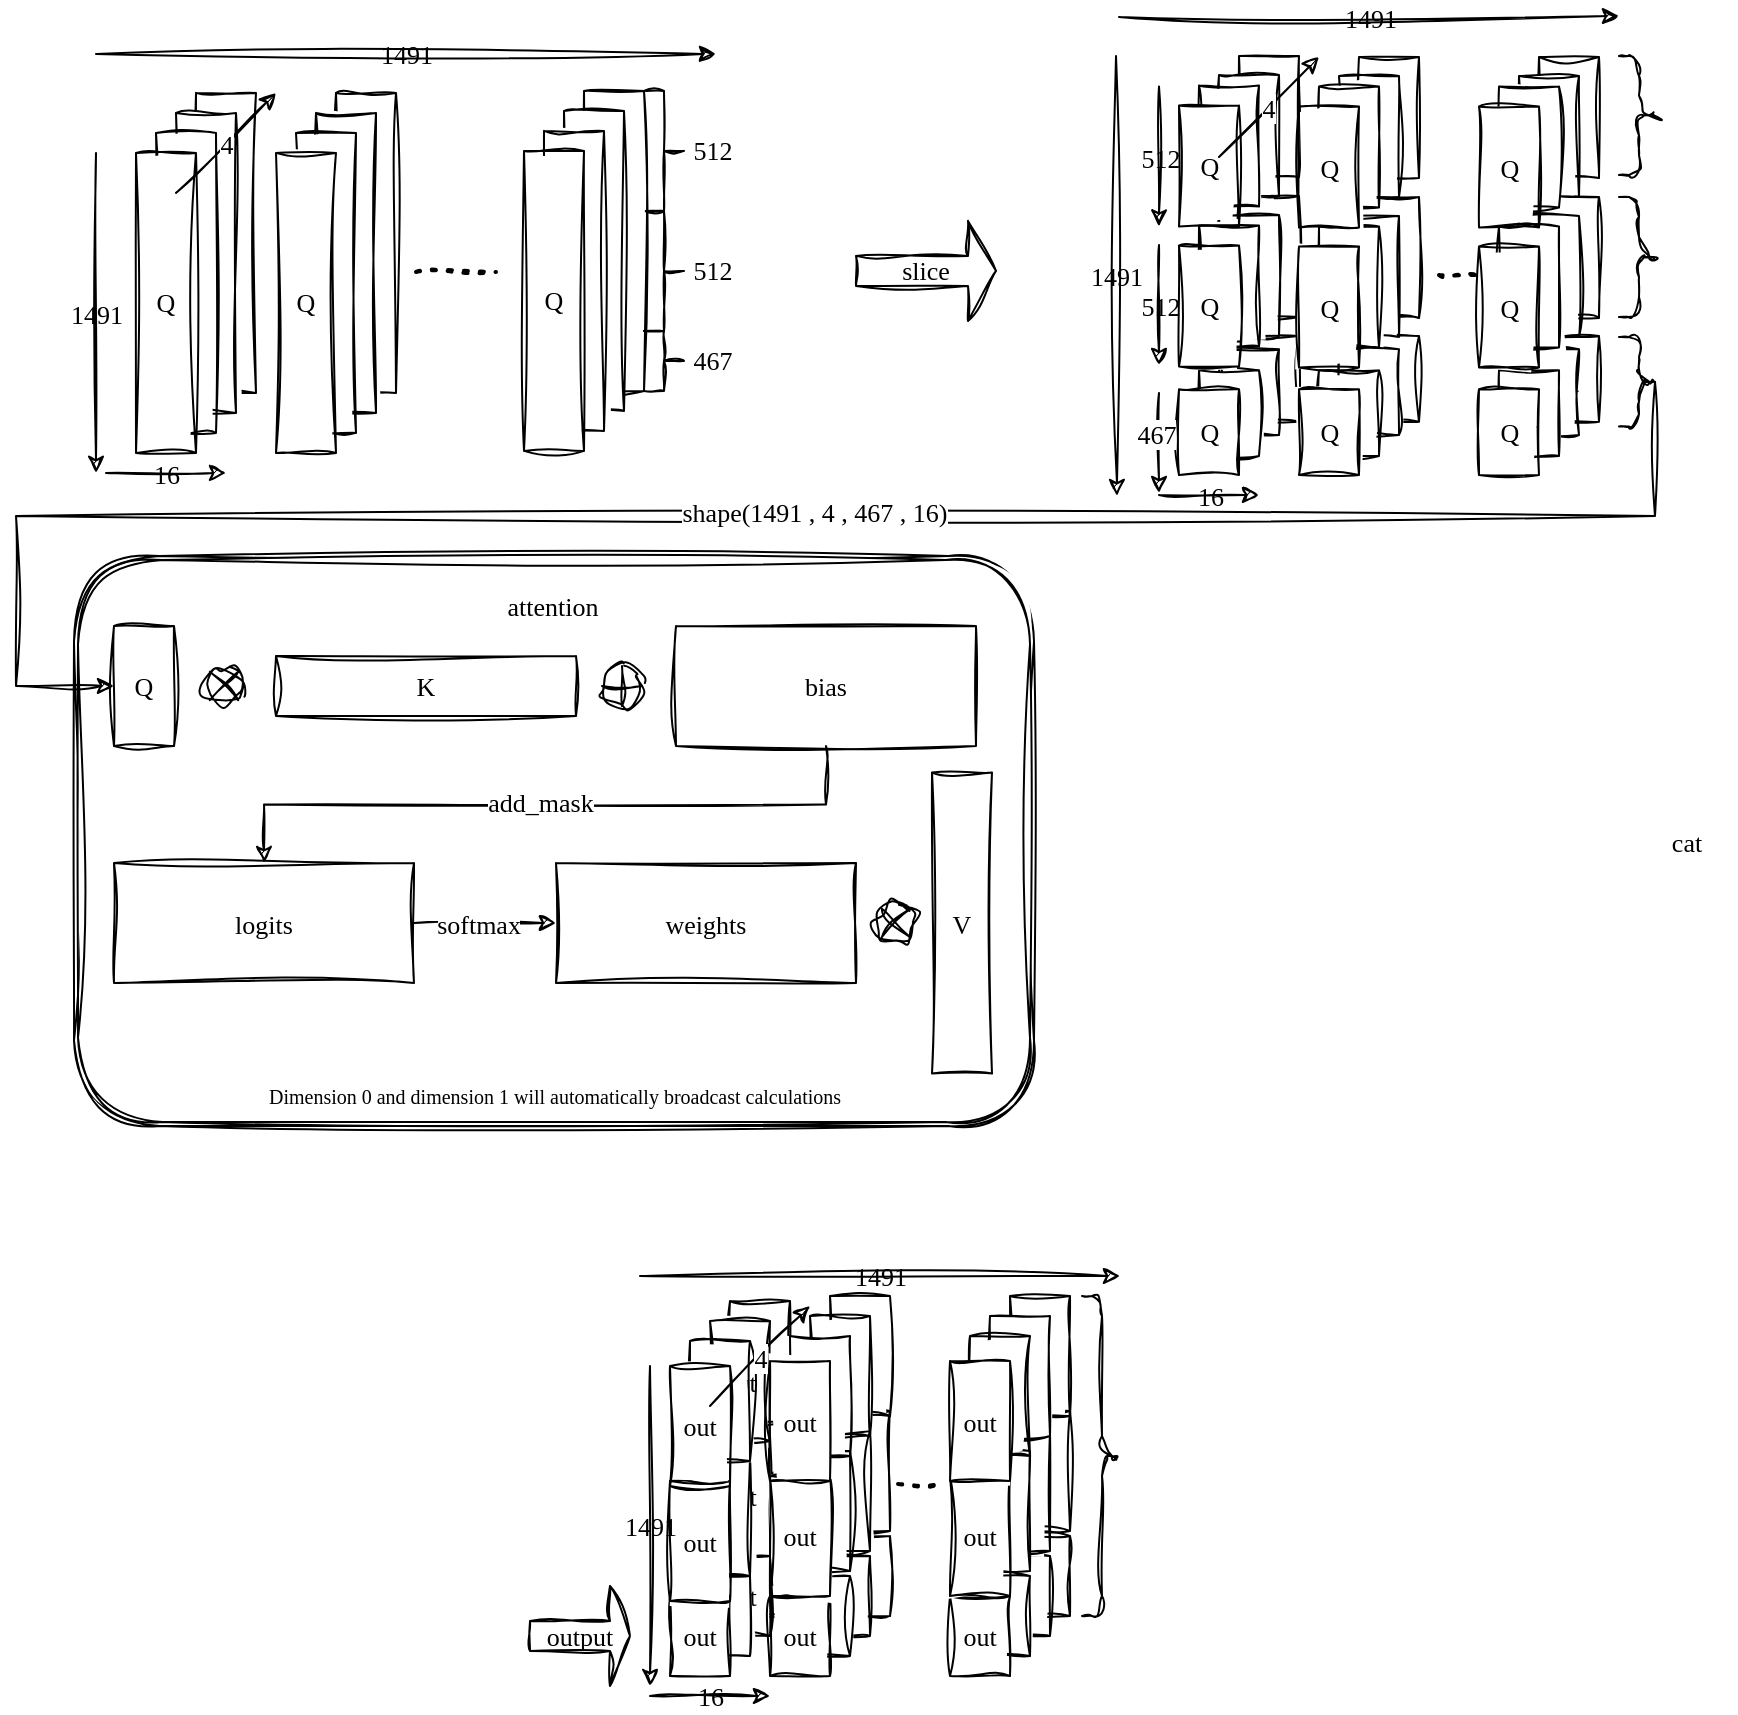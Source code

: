<mxfile version="26.0.12">
  <diagram name="第 1 页" id="JN35SuFDK3MXwfd0JbLO">
    <mxGraphModel dx="2008" dy="641" grid="1" gridSize="10" guides="1" tooltips="1" connect="1" arrows="1" fold="1" page="1" pageScale="1" pageWidth="827" pageHeight="1169" math="0" shadow="0">
      <root>
        <mxCell id="0" />
        <mxCell id="1" parent="0" />
        <mxCell id="3Dd6kCoNUB1yUHotrozj-85" value="" style="group;fontSize=13;fontFamily=Lucida Console;" parent="1" vertex="1" connectable="0">
          <mxGeometry x="481.5" y="300" width="60" height="69.5" as="geometry" />
        </mxCell>
        <mxCell id="3Dd6kCoNUB1yUHotrozj-86" value="Q" style="rounded=0;whiteSpace=wrap;html=1;sketch=1;hachureGap=4;jiggle=2;curveFitting=1;fontFamily=Lucida Console;labelBackgroundColor=none;fontSize=13;" parent="3Dd6kCoNUB1yUHotrozj-85" vertex="1">
          <mxGeometry x="30" width="30" height="42.87" as="geometry" />
        </mxCell>
        <mxCell id="3Dd6kCoNUB1yUHotrozj-87" value="Q" style="rounded=0;whiteSpace=wrap;html=1;sketch=1;hachureGap=4;jiggle=2;curveFitting=1;fontFamily=Lucida Console;labelBackgroundColor=none;fontSize=13;" parent="3Dd6kCoNUB1yUHotrozj-85" vertex="1">
          <mxGeometry x="20" y="6.63" width="30" height="42.87" as="geometry" />
        </mxCell>
        <mxCell id="3Dd6kCoNUB1yUHotrozj-88" value="Q" style="rounded=0;whiteSpace=wrap;html=1;sketch=1;hachureGap=4;jiggle=2;curveFitting=1;fontFamily=Lucida Console;labelBackgroundColor=none;fontSize=13;" parent="3Dd6kCoNUB1yUHotrozj-85" vertex="1">
          <mxGeometry x="10" y="17.13" width="30" height="42.87" as="geometry" />
        </mxCell>
        <mxCell id="3Dd6kCoNUB1yUHotrozj-89" value="Q" style="rounded=0;whiteSpace=wrap;html=1;sketch=1;hachureGap=4;jiggle=2;curveFitting=1;fontFamily=Lucida Console;labelBackgroundColor=none;fontSize=13;" parent="3Dd6kCoNUB1yUHotrozj-85" vertex="1">
          <mxGeometry y="26.63" width="30" height="42.87" as="geometry" />
        </mxCell>
        <mxCell id="3Dd6kCoNUB1yUHotrozj-84" value="" style="group;fontSize=13;fontFamily=Lucida Console;" parent="1" vertex="1" connectable="0">
          <mxGeometry x="541.5" y="300" width="60" height="69.5" as="geometry" />
        </mxCell>
        <mxCell id="3Dd6kCoNUB1yUHotrozj-75" value="Q" style="rounded=0;whiteSpace=wrap;html=1;sketch=1;hachureGap=4;jiggle=2;curveFitting=1;fontFamily=Lucida Console;labelBackgroundColor=none;fontSize=13;" parent="3Dd6kCoNUB1yUHotrozj-84" vertex="1">
          <mxGeometry x="30" width="30" height="42.87" as="geometry" />
        </mxCell>
        <mxCell id="3Dd6kCoNUB1yUHotrozj-76" value="Q" style="rounded=0;whiteSpace=wrap;html=1;sketch=1;hachureGap=4;jiggle=2;curveFitting=1;fontFamily=Lucida Console;labelBackgroundColor=none;fontSize=13;" parent="3Dd6kCoNUB1yUHotrozj-84" vertex="1">
          <mxGeometry x="20" y="6.63" width="30" height="42.87" as="geometry" />
        </mxCell>
        <mxCell id="3Dd6kCoNUB1yUHotrozj-77" value="Q" style="rounded=0;whiteSpace=wrap;html=1;sketch=1;hachureGap=4;jiggle=2;curveFitting=1;fontFamily=Lucida Console;labelBackgroundColor=none;fontSize=13;" parent="3Dd6kCoNUB1yUHotrozj-84" vertex="1">
          <mxGeometry x="10" y="17.13" width="30" height="42.87" as="geometry" />
        </mxCell>
        <mxCell id="3Dd6kCoNUB1yUHotrozj-78" value="Q" style="rounded=0;whiteSpace=wrap;html=1;sketch=1;hachureGap=4;jiggle=2;curveFitting=1;fontFamily=Lucida Console;labelBackgroundColor=none;fontSize=13;" parent="3Dd6kCoNUB1yUHotrozj-84" vertex="1">
          <mxGeometry y="26.63" width="30" height="42.87" as="geometry" />
        </mxCell>
        <mxCell id="3Dd6kCoNUB1yUHotrozj-90" value="" style="group;fontSize=13;fontFamily=Lucida Console;" parent="1" vertex="1" connectable="0">
          <mxGeometry x="631.5" y="300" width="60" height="69.5" as="geometry" />
        </mxCell>
        <mxCell id="3Dd6kCoNUB1yUHotrozj-91" value="Q" style="rounded=0;whiteSpace=wrap;html=1;sketch=1;hachureGap=4;jiggle=2;curveFitting=1;fontFamily=Lucida Console;labelBackgroundColor=none;fontSize=13;" parent="3Dd6kCoNUB1yUHotrozj-90" vertex="1">
          <mxGeometry x="30" width="30" height="42.87" as="geometry" />
        </mxCell>
        <mxCell id="3Dd6kCoNUB1yUHotrozj-92" value="Q" style="rounded=0;whiteSpace=wrap;html=1;sketch=1;hachureGap=4;jiggle=2;curveFitting=1;fontFamily=Lucida Console;labelBackgroundColor=none;fontSize=13;" parent="3Dd6kCoNUB1yUHotrozj-90" vertex="1">
          <mxGeometry x="20" y="6.63" width="30" height="42.87" as="geometry" />
        </mxCell>
        <mxCell id="3Dd6kCoNUB1yUHotrozj-93" value="Q" style="rounded=0;whiteSpace=wrap;html=1;sketch=1;hachureGap=4;jiggle=2;curveFitting=1;fontFamily=Lucida Console;labelBackgroundColor=none;fontSize=13;" parent="3Dd6kCoNUB1yUHotrozj-90" vertex="1">
          <mxGeometry x="10" y="17.13" width="30" height="42.87" as="geometry" />
        </mxCell>
        <mxCell id="3Dd6kCoNUB1yUHotrozj-94" value="Q" style="rounded=0;whiteSpace=wrap;html=1;sketch=1;hachureGap=4;jiggle=2;curveFitting=1;fontFamily=Lucida Console;labelBackgroundColor=none;fontSize=13;" parent="3Dd6kCoNUB1yUHotrozj-90" vertex="1">
          <mxGeometry y="26.63" width="30" height="42.87" as="geometry" />
        </mxCell>
        <mxCell id="N6Xidad4AhdnbWr3vDnz-57" value="slice" style="shape=singleArrow;whiteSpace=wrap;html=1;sketch=1;hachureGap=4;jiggle=2;curveFitting=1;fontFamily=Lucida Console;rounded=0;labelBackgroundColor=none;fontSize=13;" parent="1" vertex="1">
          <mxGeometry x="320" y="242.45" width="70" height="50" as="geometry" />
        </mxCell>
        <mxCell id="N6Xidad4AhdnbWr3vDnz-83" value="" style="endArrow=classic;html=1;rounded=0;sketch=1;hachureGap=4;jiggle=2;curveFitting=1;fontFamily=Lucida Console;labelBackgroundColor=none;fontColor=default;fontSize=13;" parent="1" edge="1">
          <mxGeometry relative="1" as="geometry">
            <mxPoint x="471.5" y="379.5" as="sourcePoint" />
            <mxPoint x="521.5" y="379.5" as="targetPoint" />
          </mxGeometry>
        </mxCell>
        <mxCell id="N6Xidad4AhdnbWr3vDnz-84" value="16" style="edgeLabel;resizable=0;html=1;;align=center;verticalAlign=middle;sketch=1;hachureGap=4;jiggle=2;curveFitting=1;fontFamily=Lucida Console;fontSize=13;rounded=0;labelBackgroundColor=none;" parent="N6Xidad4AhdnbWr3vDnz-83" connectable="0" vertex="1">
          <mxGeometry relative="1" as="geometry" />
        </mxCell>
        <mxCell id="3Dd6kCoNUB1yUHotrozj-72" value="" style="group;fontSize=13;fontFamily=Lucida Console;" parent="1" vertex="1" connectable="0">
          <mxGeometry x="481.5" y="230" width="250" height="145.25" as="geometry" />
        </mxCell>
        <mxCell id="3Dd6kCoNUB1yUHotrozj-54" value="" style="group;rounded=0;labelBackgroundColor=none;fontSize=13;fontFamily=Lucida Console;" parent="3Dd6kCoNUB1yUHotrozj-72" vertex="1" connectable="0">
          <mxGeometry width="60" height="85.25" as="geometry" />
        </mxCell>
        <mxCell id="3Dd6kCoNUB1yUHotrozj-55" value="" style="rounded=0;whiteSpace=wrap;html=1;sketch=1;hachureGap=4;jiggle=2;curveFitting=1;fontFamily=Lucida Console;labelBackgroundColor=none;fontSize=13;" parent="3Dd6kCoNUB1yUHotrozj-54" vertex="1">
          <mxGeometry x="30" width="30" height="60.5" as="geometry" />
        </mxCell>
        <mxCell id="3Dd6kCoNUB1yUHotrozj-56" value="" style="rounded=0;whiteSpace=wrap;html=1;sketch=1;hachureGap=4;jiggle=2;curveFitting=1;fontFamily=Lucida Console;labelBackgroundColor=none;fontSize=13;" parent="3Dd6kCoNUB1yUHotrozj-54" vertex="1">
          <mxGeometry x="20" y="9.5" width="30" height="60.5" as="geometry" />
        </mxCell>
        <mxCell id="3Dd6kCoNUB1yUHotrozj-57" value="" style="rounded=0;whiteSpace=wrap;html=1;sketch=1;hachureGap=4;jiggle=2;curveFitting=1;fontFamily=Lucida Console;labelBackgroundColor=none;fontSize=13;" parent="3Dd6kCoNUB1yUHotrozj-54" vertex="1">
          <mxGeometry x="10" y="14.75" width="30" height="60.5" as="geometry" />
        </mxCell>
        <mxCell id="3Dd6kCoNUB1yUHotrozj-58" value="Q" style="rounded=0;whiteSpace=wrap;html=1;sketch=1;hachureGap=4;jiggle=2;curveFitting=1;fontFamily=Lucida Console;labelBackgroundColor=none;fontSize=13;" parent="3Dd6kCoNUB1yUHotrozj-54" vertex="1">
          <mxGeometry y="24.75" width="30" height="60.5" as="geometry" />
        </mxCell>
        <mxCell id="3Dd6kCoNUB1yUHotrozj-59" value="" style="group;rounded=0;labelBackgroundColor=none;fontSize=13;fontFamily=Lucida Console;" parent="3Dd6kCoNUB1yUHotrozj-72" vertex="1" connectable="0">
          <mxGeometry x="60" y="0.5" width="190" height="144.75" as="geometry" />
        </mxCell>
        <mxCell id="3Dd6kCoNUB1yUHotrozj-60" value="" style="rounded=0;whiteSpace=wrap;html=1;sketch=1;hachureGap=4;jiggle=2;curveFitting=1;fontFamily=Lucida Console;labelBackgroundColor=none;fontSize=13;" parent="3Dd6kCoNUB1yUHotrozj-59" vertex="1">
          <mxGeometry x="30" width="30" height="60.5" as="geometry" />
        </mxCell>
        <mxCell id="3Dd6kCoNUB1yUHotrozj-61" value="" style="rounded=0;whiteSpace=wrap;html=1;sketch=1;hachureGap=4;jiggle=2;curveFitting=1;fontFamily=Lucida Console;labelBackgroundColor=none;fontSize=13;" parent="3Dd6kCoNUB1yUHotrozj-59" vertex="1">
          <mxGeometry x="20" y="9.5" width="30" height="60.5" as="geometry" />
        </mxCell>
        <mxCell id="3Dd6kCoNUB1yUHotrozj-62" value="" style="rounded=0;whiteSpace=wrap;html=1;sketch=1;hachureGap=4;jiggle=2;curveFitting=1;fontFamily=Lucida Console;labelBackgroundColor=none;fontSize=13;" parent="3Dd6kCoNUB1yUHotrozj-59" vertex="1">
          <mxGeometry x="10" y="14.75" width="30" height="60.5" as="geometry" />
        </mxCell>
        <mxCell id="3Dd6kCoNUB1yUHotrozj-63" value="Q" style="rounded=0;whiteSpace=wrap;html=1;sketch=1;hachureGap=4;jiggle=2;curveFitting=1;fontFamily=Lucida Console;labelBackgroundColor=none;fontSize=13;" parent="3Dd6kCoNUB1yUHotrozj-59" vertex="1">
          <mxGeometry y="24.75" width="30" height="60.5" as="geometry" />
        </mxCell>
        <mxCell id="3Dd6kCoNUB1yUHotrozj-179" value="" style="shape=curlyBracket;whiteSpace=wrap;html=1;rounded=1;flipH=1;labelPosition=right;verticalLabelPosition=middle;align=left;verticalAlign=middle;sketch=1;hachureGap=4;jiggle=2;curveFitting=1;fontFamily=Lucida Console;fontSize=13;" parent="3Dd6kCoNUB1yUHotrozj-59" vertex="1">
          <mxGeometry x="160" y="70" width="20" height="44.75" as="geometry" />
        </mxCell>
        <mxCell id="3Dd6kCoNUB1yUHotrozj-185" value="" style="shape=curlyBracket;whiteSpace=wrap;html=1;rounded=1;flipH=1;labelPosition=right;verticalLabelPosition=middle;align=left;verticalAlign=middle;sketch=1;hachureGap=4;jiggle=2;curveFitting=1;fontFamily=Lucida Console;fontSize=13;" parent="3Dd6kCoNUB1yUHotrozj-59" vertex="1">
          <mxGeometry x="160" width="20" height="60" as="geometry" />
        </mxCell>
        <mxCell id="3Dd6kCoNUB1yUHotrozj-66" value="" style="group;rounded=0;labelBackgroundColor=none;fontSize=13;fontFamily=Lucida Console;" parent="3Dd6kCoNUB1yUHotrozj-72" vertex="1" connectable="0">
          <mxGeometry x="150" y="0.5" width="60" height="85.25" as="geometry" />
        </mxCell>
        <mxCell id="3Dd6kCoNUB1yUHotrozj-67" value="" style="rounded=0;whiteSpace=wrap;html=1;sketch=1;hachureGap=4;jiggle=2;curveFitting=1;fontFamily=Lucida Console;labelBackgroundColor=none;fontSize=13;" parent="3Dd6kCoNUB1yUHotrozj-66" vertex="1">
          <mxGeometry x="30" width="30" height="60.5" as="geometry" />
        </mxCell>
        <mxCell id="3Dd6kCoNUB1yUHotrozj-68" value="" style="rounded=0;whiteSpace=wrap;html=1;sketch=1;hachureGap=4;jiggle=2;curveFitting=1;fontFamily=Lucida Console;labelBackgroundColor=none;fontSize=13;" parent="3Dd6kCoNUB1yUHotrozj-66" vertex="1">
          <mxGeometry x="20" y="9.5" width="30" height="60.5" as="geometry" />
        </mxCell>
        <mxCell id="3Dd6kCoNUB1yUHotrozj-69" value="" style="rounded=0;whiteSpace=wrap;html=1;sketch=1;hachureGap=4;jiggle=2;curveFitting=1;fontFamily=Lucida Console;labelBackgroundColor=none;fontSize=13;" parent="3Dd6kCoNUB1yUHotrozj-66" vertex="1">
          <mxGeometry x="10" y="14.75" width="30" height="60.5" as="geometry" />
        </mxCell>
        <mxCell id="3Dd6kCoNUB1yUHotrozj-70" value="Q" style="rounded=0;whiteSpace=wrap;html=1;sketch=1;hachureGap=4;jiggle=2;curveFitting=1;fontFamily=Lucida Console;labelBackgroundColor=none;fontSize=13;" parent="3Dd6kCoNUB1yUHotrozj-66" vertex="1">
          <mxGeometry y="24.75" width="30" height="60.5" as="geometry" />
        </mxCell>
        <mxCell id="3Dd6kCoNUB1yUHotrozj-71" value="" style="endArrow=none;dashed=1;html=1;dashPattern=1 3;strokeWidth=2;rounded=0;sketch=1;hachureGap=4;jiggle=2;curveFitting=1;fontFamily=Lucida Console;labelBackgroundColor=none;fontColor=default;fontSize=13;" parent="3Dd6kCoNUB1yUHotrozj-72" edge="1">
          <mxGeometry width="50" height="50" relative="1" as="geometry">
            <mxPoint x="130" y="39.5" as="sourcePoint" />
            <mxPoint x="150" y="39.5" as="targetPoint" />
          </mxGeometry>
        </mxCell>
        <mxCell id="N6Xidad4AhdnbWr3vDnz-86" value="" style="endArrow=classic;html=1;rounded=0;sketch=1;hachureGap=4;jiggle=2;curveFitting=1;fontFamily=Lucida Console;labelBackgroundColor=none;fontColor=default;fontSize=13;" parent="1" edge="1">
          <mxGeometry relative="1" as="geometry">
            <mxPoint x="471.5" y="175.25" as="sourcePoint" />
            <mxPoint x="471.5" y="245.25" as="targetPoint" />
          </mxGeometry>
        </mxCell>
        <mxCell id="N6Xidad4AhdnbWr3vDnz-87" value="512" style="edgeLabel;resizable=0;html=1;;align=center;verticalAlign=middle;sketch=1;hachureGap=4;jiggle=2;curveFitting=1;fontFamily=Lucida Console;fontSize=13;rounded=0;labelBackgroundColor=none;" parent="N6Xidad4AhdnbWr3vDnz-86" connectable="0" vertex="1">
          <mxGeometry relative="1" as="geometry" />
        </mxCell>
        <mxCell id="N6Xidad4AhdnbWr3vDnz-96" value="" style="group;rounded=0;labelBackgroundColor=none;fontSize=13;fontFamily=Lucida Console;" parent="1" vertex="1" connectable="0">
          <mxGeometry x="481.5" y="160" width="60" height="85.25" as="geometry" />
        </mxCell>
        <mxCell id="N6Xidad4AhdnbWr3vDnz-75" value="" style="rounded=0;whiteSpace=wrap;html=1;sketch=1;hachureGap=4;jiggle=2;curveFitting=1;fontFamily=Lucida Console;labelBackgroundColor=none;fontSize=13;" parent="N6Xidad4AhdnbWr3vDnz-96" vertex="1">
          <mxGeometry x="30" width="30" height="60.5" as="geometry" />
        </mxCell>
        <mxCell id="N6Xidad4AhdnbWr3vDnz-77" value="" style="rounded=0;whiteSpace=wrap;html=1;sketch=1;hachureGap=4;jiggle=2;curveFitting=1;fontFamily=Lucida Console;labelBackgroundColor=none;fontSize=13;" parent="N6Xidad4AhdnbWr3vDnz-96" vertex="1">
          <mxGeometry x="20" y="9.5" width="30" height="60.5" as="geometry" />
        </mxCell>
        <mxCell id="N6Xidad4AhdnbWr3vDnz-78" value="" style="rounded=0;whiteSpace=wrap;html=1;sketch=1;hachureGap=4;jiggle=2;curveFitting=1;fontFamily=Lucida Console;labelBackgroundColor=none;fontSize=13;" parent="N6Xidad4AhdnbWr3vDnz-96" vertex="1">
          <mxGeometry x="10" y="14.75" width="30" height="60.5" as="geometry" />
        </mxCell>
        <mxCell id="N6Xidad4AhdnbWr3vDnz-79" value="Q" style="rounded=0;whiteSpace=wrap;html=1;sketch=1;hachureGap=4;jiggle=2;curveFitting=1;fontFamily=Lucida Console;labelBackgroundColor=none;fontSize=13;" parent="N6Xidad4AhdnbWr3vDnz-96" vertex="1">
          <mxGeometry y="24.75" width="30" height="60.5" as="geometry" />
        </mxCell>
        <mxCell id="N6Xidad4AhdnbWr3vDnz-97" value="" style="group;rounded=0;labelBackgroundColor=none;fontSize=13;fontFamily=Lucida Console;" parent="1" vertex="1" connectable="0">
          <mxGeometry x="541.5" y="160.5" width="60" height="85.25" as="geometry" />
        </mxCell>
        <mxCell id="N6Xidad4AhdnbWr3vDnz-98" value="" style="rounded=0;whiteSpace=wrap;html=1;sketch=1;hachureGap=4;jiggle=2;curveFitting=1;fontFamily=Lucida Console;labelBackgroundColor=none;fontSize=13;" parent="N6Xidad4AhdnbWr3vDnz-97" vertex="1">
          <mxGeometry x="30" width="30" height="60.5" as="geometry" />
        </mxCell>
        <mxCell id="N6Xidad4AhdnbWr3vDnz-99" value="" style="rounded=0;whiteSpace=wrap;html=1;sketch=1;hachureGap=4;jiggle=2;curveFitting=1;fontFamily=Lucida Console;labelBackgroundColor=none;fontSize=13;" parent="N6Xidad4AhdnbWr3vDnz-97" vertex="1">
          <mxGeometry x="20" y="9.5" width="30" height="60.5" as="geometry" />
        </mxCell>
        <mxCell id="N6Xidad4AhdnbWr3vDnz-100" value="" style="rounded=0;whiteSpace=wrap;html=1;sketch=1;hachureGap=4;jiggle=2;curveFitting=1;fontFamily=Lucida Console;labelBackgroundColor=none;fontSize=13;" parent="N6Xidad4AhdnbWr3vDnz-97" vertex="1">
          <mxGeometry x="10" y="14.75" width="30" height="60.5" as="geometry" />
        </mxCell>
        <mxCell id="N6Xidad4AhdnbWr3vDnz-101" value="Q" style="rounded=0;whiteSpace=wrap;html=1;sketch=1;hachureGap=4;jiggle=2;curveFitting=1;fontFamily=Lucida Console;labelBackgroundColor=none;fontSize=13;" parent="N6Xidad4AhdnbWr3vDnz-97" vertex="1">
          <mxGeometry y="24.75" width="30" height="60.5" as="geometry" />
        </mxCell>
        <mxCell id="jezAV-IK5mSsvZsT85bj-34" value="" style="endArrow=classic;html=1;sketch=1;hachureGap=4;jiggle=2;curveFitting=1;fontFamily=Lucida Console;fontSize=13;" parent="N6Xidad4AhdnbWr3vDnz-97" edge="1">
          <mxGeometry width="50" height="50" relative="1" as="geometry">
            <mxPoint x="-40" y="50" as="sourcePoint" />
            <mxPoint x="10" as="targetPoint" />
          </mxGeometry>
        </mxCell>
        <mxCell id="jezAV-IK5mSsvZsT85bj-35" value="4" style="edgeLabel;html=1;align=center;verticalAlign=middle;resizable=0;points=[];sketch=1;hachureGap=4;jiggle=2;curveFitting=1;fontFamily=Lucida Console;fontSize=13;" parent="jezAV-IK5mSsvZsT85bj-34" vertex="1" connectable="0">
          <mxGeometry x="-0.004" relative="1" as="geometry">
            <mxPoint as="offset" />
          </mxGeometry>
        </mxCell>
        <mxCell id="N6Xidad4AhdnbWr3vDnz-102" value="" style="group;rounded=0;labelBackgroundColor=none;fontSize=13;fontFamily=Lucida Console;" parent="1" vertex="1" connectable="0">
          <mxGeometry x="631.5" y="160.5" width="60" height="85.25" as="geometry" />
        </mxCell>
        <mxCell id="N6Xidad4AhdnbWr3vDnz-103" value="" style="rounded=0;whiteSpace=wrap;html=1;sketch=1;hachureGap=4;jiggle=2;curveFitting=1;fontFamily=Lucida Console;labelBackgroundColor=none;fontSize=13;" parent="N6Xidad4AhdnbWr3vDnz-102" vertex="1">
          <mxGeometry x="30" width="30" height="60.5" as="geometry" />
        </mxCell>
        <mxCell id="N6Xidad4AhdnbWr3vDnz-104" value="" style="rounded=0;whiteSpace=wrap;html=1;sketch=1;hachureGap=4;jiggle=2;curveFitting=1;fontFamily=Lucida Console;labelBackgroundColor=none;fontSize=13;" parent="N6Xidad4AhdnbWr3vDnz-102" vertex="1">
          <mxGeometry x="20" y="9.5" width="30" height="60.5" as="geometry" />
        </mxCell>
        <mxCell id="N6Xidad4AhdnbWr3vDnz-105" value="" style="rounded=0;whiteSpace=wrap;html=1;sketch=1;hachureGap=4;jiggle=2;curveFitting=1;fontFamily=Lucida Console;labelBackgroundColor=none;fontSize=13;" parent="N6Xidad4AhdnbWr3vDnz-102" vertex="1">
          <mxGeometry x="10" y="14.75" width="30" height="60.5" as="geometry" />
        </mxCell>
        <mxCell id="N6Xidad4AhdnbWr3vDnz-106" value="Q" style="rounded=0;whiteSpace=wrap;html=1;sketch=1;hachureGap=4;jiggle=2;curveFitting=1;fontFamily=Lucida Console;labelBackgroundColor=none;fontSize=13;" parent="N6Xidad4AhdnbWr3vDnz-102" vertex="1">
          <mxGeometry y="24.75" width="30" height="60.5" as="geometry" />
        </mxCell>
        <mxCell id="N6Xidad4AhdnbWr3vDnz-117" value="" style="endArrow=classic;html=1;rounded=0;sketch=1;hachureGap=4;jiggle=2;curveFitting=1;fontFamily=Lucida Console;labelBackgroundColor=none;fontColor=default;fontSize=13;" parent="1" edge="1">
          <mxGeometry relative="1" as="geometry">
            <mxPoint x="451.5" y="140.5" as="sourcePoint" />
            <mxPoint x="701.5" y="140" as="targetPoint" />
          </mxGeometry>
        </mxCell>
        <mxCell id="N6Xidad4AhdnbWr3vDnz-118" value="1491" style="edgeLabel;resizable=0;html=1;;align=center;verticalAlign=middle;sketch=1;hachureGap=4;jiggle=2;curveFitting=1;fontFamily=Lucida Console;container=0;fontSize=13;rounded=0;labelBackgroundColor=none;" parent="N6Xidad4AhdnbWr3vDnz-117" connectable="0" vertex="1">
          <mxGeometry relative="1" as="geometry" />
        </mxCell>
        <mxCell id="3Dd6kCoNUB1yUHotrozj-101" value="" style="endArrow=classic;html=1;rounded=0;sketch=1;hachureGap=4;jiggle=2;curveFitting=1;fontFamily=Lucida Console;labelBackgroundColor=none;fontColor=default;fontSize=13;" parent="1" edge="1">
          <mxGeometry relative="1" as="geometry">
            <mxPoint x="471.5" y="254.5" as="sourcePoint" />
            <mxPoint x="471.5" y="314.5" as="targetPoint" />
          </mxGeometry>
        </mxCell>
        <mxCell id="3Dd6kCoNUB1yUHotrozj-102" value="512" style="edgeLabel;resizable=0;html=1;;align=center;verticalAlign=middle;sketch=1;hachureGap=4;jiggle=2;curveFitting=1;fontFamily=Lucida Console;fontSize=13;rounded=0;labelBackgroundColor=none;" parent="3Dd6kCoNUB1yUHotrozj-101" connectable="0" vertex="1">
          <mxGeometry relative="1" as="geometry" />
        </mxCell>
        <mxCell id="3Dd6kCoNUB1yUHotrozj-111" value="" style="endArrow=classic;html=1;rounded=0;sketch=1;hachureGap=4;jiggle=2;curveFitting=1;fontFamily=Lucida Console;labelBackgroundColor=none;fontColor=default;fontSize=13;" parent="1" edge="1">
          <mxGeometry relative="1" as="geometry">
            <mxPoint x="450" y="160" as="sourcePoint" />
            <mxPoint x="450.5" y="380" as="targetPoint" />
          </mxGeometry>
        </mxCell>
        <mxCell id="3Dd6kCoNUB1yUHotrozj-112" value="1491" style="edgeLabel;resizable=0;html=1;;align=center;verticalAlign=middle;sketch=1;hachureGap=4;jiggle=2;curveFitting=1;fontFamily=Lucida Console;container=0;fontSize=13;rounded=0;labelBackgroundColor=none;" parent="3Dd6kCoNUB1yUHotrozj-111" connectable="0" vertex="1">
          <mxGeometry relative="1" as="geometry" />
        </mxCell>
        <mxCell id="3Dd6kCoNUB1yUHotrozj-116" value="" style="endArrow=classic;html=1;rounded=0;sketch=1;hachureGap=4;jiggle=2;curveFitting=1;fontFamily=Lucida Console;fontSize=13;" parent="1" edge="1">
          <mxGeometry width="50" height="50" relative="1" as="geometry">
            <mxPoint x="471.5" y="328.5" as="sourcePoint" />
            <mxPoint x="471.5" y="378.5" as="targetPoint" />
          </mxGeometry>
        </mxCell>
        <mxCell id="3Dd6kCoNUB1yUHotrozj-117" value="467" style="edgeLabel;html=1;align=center;verticalAlign=middle;resizable=0;points=[];sketch=1;hachureGap=4;jiggle=2;curveFitting=1;fontFamily=Lucida Console;fontSize=13;" parent="3Dd6kCoNUB1yUHotrozj-116" vertex="1" connectable="0">
          <mxGeometry x="-0.199" y="-2" relative="1" as="geometry">
            <mxPoint as="offset" />
          </mxGeometry>
        </mxCell>
        <mxCell id="N6Xidad4AhdnbWr3vDnz-34" value="" style="endArrow=classic;html=1;rounded=0;sketch=1;hachureGap=4;jiggle=2;curveFitting=1;fontFamily=Lucida Console;labelBackgroundColor=none;fontColor=default;fontSize=13;" parent="1" edge="1">
          <mxGeometry relative="1" as="geometry">
            <mxPoint x="-60" y="158.95" as="sourcePoint" />
            <mxPoint x="250" y="158.95" as="targetPoint" />
          </mxGeometry>
        </mxCell>
        <mxCell id="N6Xidad4AhdnbWr3vDnz-35" value="1491" style="edgeLabel;resizable=0;html=1;;align=center;verticalAlign=middle;sketch=1;hachureGap=4;jiggle=2;curveFitting=1;fontFamily=Lucida Console;container=0;fontSize=13;rounded=0;labelBackgroundColor=none;" parent="N6Xidad4AhdnbWr3vDnz-34" connectable="0" vertex="1">
          <mxGeometry relative="1" as="geometry" />
        </mxCell>
        <mxCell id="N6Xidad4AhdnbWr3vDnz-21" value="" style="endArrow=classic;html=1;rounded=0;sketch=1;hachureGap=4;jiggle=2;curveFitting=1;fontFamily=Lucida Console;labelBackgroundColor=none;fontColor=default;fontSize=13;" parent="1" edge="1">
          <mxGeometry relative="1" as="geometry">
            <mxPoint x="-55" y="368.45" as="sourcePoint" />
            <mxPoint x="5" y="368.45" as="targetPoint" />
          </mxGeometry>
        </mxCell>
        <mxCell id="N6Xidad4AhdnbWr3vDnz-22" value="16" style="edgeLabel;resizable=0;html=1;;align=center;verticalAlign=middle;sketch=1;hachureGap=4;jiggle=2;curveFitting=1;fontFamily=Lucida Console;container=0;fontSize=13;rounded=0;labelBackgroundColor=none;" parent="N6Xidad4AhdnbWr3vDnz-21" connectable="0" vertex="1">
          <mxGeometry relative="1" as="geometry" />
        </mxCell>
        <mxCell id="N6Xidad4AhdnbWr3vDnz-23" value="" style="endArrow=classic;html=1;rounded=0;sketch=1;hachureGap=4;jiggle=2;curveFitting=1;fontFamily=Lucida Console;labelBackgroundColor=none;fontColor=default;fontSize=13;" parent="1" edge="1">
          <mxGeometry relative="1" as="geometry">
            <mxPoint x="-60" y="208.45" as="sourcePoint" />
            <mxPoint x="-60" y="368.45" as="targetPoint" />
          </mxGeometry>
        </mxCell>
        <mxCell id="N6Xidad4AhdnbWr3vDnz-24" value="1491" style="edgeLabel;resizable=0;html=1;;align=center;verticalAlign=middle;sketch=1;hachureGap=4;jiggle=2;curveFitting=1;fontFamily=Lucida Console;container=0;fontSize=13;rounded=0;labelBackgroundColor=none;" parent="N6Xidad4AhdnbWr3vDnz-23" connectable="0" vertex="1">
          <mxGeometry relative="1" as="geometry" />
        </mxCell>
        <mxCell id="N6Xidad4AhdnbWr3vDnz-33" value="" style="endArrow=none;dashed=1;html=1;dashPattern=1 3;strokeWidth=2;rounded=0;sketch=1;hachureGap=4;jiggle=2;curveFitting=1;fontFamily=Lucida Console;labelBackgroundColor=none;fontColor=default;fontSize=13;" parent="1" edge="1">
          <mxGeometry width="50" height="50" relative="1" as="geometry">
            <mxPoint x="100" y="267.95" as="sourcePoint" />
            <mxPoint x="140" y="267.95" as="targetPoint" />
          </mxGeometry>
        </mxCell>
        <mxCell id="N6Xidad4AhdnbWr3vDnz-2" value="" style="rounded=0;whiteSpace=wrap;html=1;sketch=1;hachureGap=4;jiggle=2;curveFitting=1;fontFamily=Lucida Console;labelBackgroundColor=none;container=0;fontSize=13;" parent="1" vertex="1">
          <mxGeometry x="-10" y="178.45" width="30" height="150" as="geometry" />
        </mxCell>
        <mxCell id="N6Xidad4AhdnbWr3vDnz-5" value="" style="rounded=0;whiteSpace=wrap;html=1;sketch=1;hachureGap=4;jiggle=2;curveFitting=1;fontFamily=Lucida Console;labelBackgroundColor=none;container=0;fontSize=13;" parent="1" vertex="1">
          <mxGeometry x="-20" y="188.45" width="30" height="150" as="geometry" />
        </mxCell>
        <mxCell id="N6Xidad4AhdnbWr3vDnz-8" value="" style="rounded=0;whiteSpace=wrap;html=1;sketch=1;hachureGap=4;jiggle=2;curveFitting=1;fontFamily=Lucida Console;labelBackgroundColor=none;container=0;fontSize=13;" parent="1" vertex="1">
          <mxGeometry x="-30" y="198.45" width="30" height="150" as="geometry" />
        </mxCell>
        <mxCell id="N6Xidad4AhdnbWr3vDnz-1" value="Q" style="rounded=0;whiteSpace=wrap;html=1;sketch=1;hachureGap=4;jiggle=2;curveFitting=1;fontFamily=Lucida Console;labelBackgroundColor=none;container=0;fontSize=13;" parent="1" vertex="1">
          <mxGeometry x="-40" y="208.45" width="30" height="150" as="geometry" />
        </mxCell>
        <mxCell id="N6Xidad4AhdnbWr3vDnz-17" value="" style="rounded=0;whiteSpace=wrap;html=1;sketch=1;hachureGap=4;jiggle=2;curveFitting=1;fontFamily=Lucida Console;labelBackgroundColor=none;container=0;fontSize=13;" parent="1" vertex="1">
          <mxGeometry x="60" y="178.45" width="30" height="150" as="geometry" />
        </mxCell>
        <mxCell id="N6Xidad4AhdnbWr3vDnz-18" value="" style="rounded=0;whiteSpace=wrap;html=1;sketch=1;hachureGap=4;jiggle=2;curveFitting=1;fontFamily=Lucida Console;labelBackgroundColor=none;container=0;fontSize=13;" parent="1" vertex="1">
          <mxGeometry x="50" y="188.45" width="30" height="150" as="geometry" />
        </mxCell>
        <mxCell id="N6Xidad4AhdnbWr3vDnz-19" value="" style="rounded=0;whiteSpace=wrap;html=1;sketch=1;hachureGap=4;jiggle=2;curveFitting=1;fontFamily=Lucida Console;labelBackgroundColor=none;container=0;fontSize=13;" parent="1" vertex="1">
          <mxGeometry x="40" y="198.45" width="30" height="150" as="geometry" />
        </mxCell>
        <mxCell id="N6Xidad4AhdnbWr3vDnz-20" value="Q" style="rounded=0;whiteSpace=wrap;html=1;sketch=1;hachureGap=4;jiggle=2;curveFitting=1;fontFamily=Lucida Console;labelBackgroundColor=none;container=0;fontSize=13;" parent="1" vertex="1">
          <mxGeometry x="30" y="208.45" width="30" height="150" as="geometry" />
        </mxCell>
        <mxCell id="N6Xidad4AhdnbWr3vDnz-64" value="&lt;font&gt;467&lt;/font&gt;" style="text;html=1;align=center;verticalAlign=middle;resizable=0;points=[];autosize=1;strokeColor=none;fillColor=none;fontFamily=Lucida Console;rounded=0;labelBackgroundColor=none;fontSize=13;" parent="1" vertex="1">
          <mxGeometry x="223" y="297.45" width="50" height="30" as="geometry" />
        </mxCell>
        <mxCell id="N6Xidad4AhdnbWr3vDnz-53" value="&lt;font&gt;512&lt;/font&gt;" style="text;html=1;align=center;verticalAlign=middle;resizable=0;points=[];autosize=1;strokeColor=none;fillColor=none;fontFamily=Lucida Console;container=0;rounded=0;labelBackgroundColor=none;fontSize=13;" parent="1" vertex="1">
          <mxGeometry x="223" y="192.45" width="50" height="30" as="geometry" />
        </mxCell>
        <mxCell id="N6Xidad4AhdnbWr3vDnz-56" value="&lt;font&gt;512&lt;/font&gt;" style="text;html=1;align=center;verticalAlign=middle;resizable=0;points=[];autosize=1;strokeColor=none;fillColor=none;fontFamily=Lucida Console;container=0;rounded=0;labelBackgroundColor=none;fontSize=13;" parent="1" vertex="1">
          <mxGeometry x="223" y="252.45" width="50" height="30" as="geometry" />
        </mxCell>
        <mxCell id="N6Xidad4AhdnbWr3vDnz-52" value="" style="shape=curlyBracket;whiteSpace=wrap;html=1;rounded=0;flipH=1;labelPosition=right;verticalLabelPosition=middle;align=left;verticalAlign=middle;sketch=1;hachureGap=4;jiggle=2;curveFitting=1;fontFamily=Lucida Console;container=0;labelBackgroundColor=none;fontSize=13;" parent="1" vertex="1">
          <mxGeometry x="214" y="177.45" width="20" height="60" as="geometry" />
        </mxCell>
        <mxCell id="N6Xidad4AhdnbWr3vDnz-55" value="" style="shape=curlyBracket;whiteSpace=wrap;html=1;rounded=0;flipH=1;labelPosition=right;verticalLabelPosition=middle;align=left;verticalAlign=middle;sketch=1;hachureGap=4;jiggle=2;curveFitting=1;fontFamily=Lucida Console;container=0;labelBackgroundColor=none;fontSize=13;" parent="1" vertex="1">
          <mxGeometry x="214" y="237.45" width="20" height="60" as="geometry" />
        </mxCell>
        <mxCell id="N6Xidad4AhdnbWr3vDnz-61" value="" style="shape=curlyBracket;whiteSpace=wrap;html=1;rounded=0;flipH=1;labelPosition=right;verticalLabelPosition=middle;align=left;verticalAlign=middle;sketch=1;hachureGap=4;jiggle=2;curveFitting=1;fontFamily=Lucida Console;container=0;labelBackgroundColor=none;fontSize=13;" parent="1" vertex="1">
          <mxGeometry x="214" y="297.45" width="20" height="30" as="geometry" />
        </mxCell>
        <mxCell id="N6Xidad4AhdnbWr3vDnz-41" value="" style="rounded=0;whiteSpace=wrap;html=1;sketch=1;hachureGap=4;jiggle=2;curveFitting=1;fontFamily=Lucida Console;labelBackgroundColor=none;container=0;fontSize=13;" parent="1" vertex="1">
          <mxGeometry x="184" y="177.45" width="30" height="150" as="geometry" />
        </mxCell>
        <mxCell id="N6Xidad4AhdnbWr3vDnz-42" value="" style="rounded=0;whiteSpace=wrap;html=1;sketch=1;hachureGap=4;jiggle=2;curveFitting=1;fontFamily=Lucida Console;labelBackgroundColor=none;container=0;fontSize=13;" parent="1" vertex="1">
          <mxGeometry x="174" y="187.45" width="30" height="150" as="geometry" />
        </mxCell>
        <mxCell id="N6Xidad4AhdnbWr3vDnz-43" value="" style="rounded=0;whiteSpace=wrap;html=1;sketch=1;hachureGap=4;jiggle=2;curveFitting=1;fontFamily=Lucida Console;labelBackgroundColor=none;container=0;fontSize=13;" parent="1" vertex="1">
          <mxGeometry x="164" y="197.45" width="30" height="150" as="geometry" />
        </mxCell>
        <mxCell id="N6Xidad4AhdnbWr3vDnz-44" value="Q" style="rounded=0;whiteSpace=wrap;html=1;sketch=1;hachureGap=4;jiggle=2;curveFitting=1;fontFamily=Lucida Console;labelBackgroundColor=none;container=0;fontSize=13;" parent="1" vertex="1">
          <mxGeometry x="154" y="207.45" width="30" height="150" as="geometry" />
        </mxCell>
        <mxCell id="jezAV-IK5mSsvZsT85bj-29" value="" style="endArrow=classic;html=1;sketch=1;hachureGap=4;jiggle=2;curveFitting=1;fontFamily=Lucida Console;fontSize=13;" parent="1" edge="1">
          <mxGeometry width="50" height="50" relative="1" as="geometry">
            <mxPoint x="-20" y="228.45" as="sourcePoint" />
            <mxPoint x="30" y="178.45" as="targetPoint" />
          </mxGeometry>
        </mxCell>
        <mxCell id="jezAV-IK5mSsvZsT85bj-33" value="4" style="edgeLabel;html=1;align=center;verticalAlign=middle;resizable=0;points=[];sketch=1;hachureGap=4;jiggle=2;curveFitting=1;fontFamily=Lucida Console;fontSize=13;" parent="jezAV-IK5mSsvZsT85bj-29" vertex="1" connectable="0">
          <mxGeometry x="-0.004" relative="1" as="geometry">
            <mxPoint as="offset" />
          </mxGeometry>
        </mxCell>
        <mxCell id="3Dd6kCoNUB1yUHotrozj-164" value="" style="group;fontSize=13;fontFamily=Lucida Console;" parent="1" vertex="1" connectable="0">
          <mxGeometry x="-71" y="410" width="524" height="285" as="geometry" />
        </mxCell>
        <mxCell id="3Dd6kCoNUB1yUHotrozj-163" value="" style="shape=ext;double=1;rounded=1;whiteSpace=wrap;html=1;sketch=1;hachureGap=4;jiggle=2;curveFitting=1;fontFamily=Lucida Console;fontSize=13;" parent="3Dd6kCoNUB1yUHotrozj-164" vertex="1">
          <mxGeometry width="480" height="285" as="geometry" />
        </mxCell>
        <mxCell id="3Dd6kCoNUB1yUHotrozj-144" value="V" style="rounded=0;whiteSpace=wrap;html=1;sketch=1;hachureGap=4;jiggle=2;curveFitting=1;fontFamily=Lucida Console;container=0;fontSize=13;" parent="3Dd6kCoNUB1yUHotrozj-164" vertex="1">
          <mxGeometry x="429" y="108.25" width="30" height="150.5" as="geometry" />
        </mxCell>
        <mxCell id="3Dd6kCoNUB1yUHotrozj-145" value="" style="shape=sumEllipse;perimeter=ellipsePerimeter;whiteSpace=wrap;html=1;backgroundOutline=1;sketch=1;hachureGap=4;jiggle=2;curveFitting=1;fontFamily=Lucida Console;labelBackgroundColor=none;container=0;fontSize=13;" parent="3Dd6kCoNUB1yUHotrozj-164" vertex="1">
          <mxGeometry x="401" y="173.5" width="20" height="20" as="geometry" />
        </mxCell>
        <mxCell id="3Dd6kCoNUB1yUHotrozj-156" value="weights" style="rounded=0;whiteSpace=wrap;html=1;sketch=1;hachureGap=4;jiggle=2;curveFitting=1;fontFamily=Lucida Console;container=0;fontSize=13;" parent="3Dd6kCoNUB1yUHotrozj-164" vertex="1">
          <mxGeometry x="241" y="153.5" width="150" height="60" as="geometry" />
        </mxCell>
        <mxCell id="3Dd6kCoNUB1yUHotrozj-137" value="Q" style="rounded=0;whiteSpace=wrap;html=1;sketch=1;hachureGap=4;jiggle=2;curveFitting=1;fontFamily=Lucida Console;labelBackgroundColor=none;container=0;fontSize=13;" parent="3Dd6kCoNUB1yUHotrozj-164" vertex="1">
          <mxGeometry x="20" y="35" width="30" height="60" as="geometry" />
        </mxCell>
        <mxCell id="3Dd6kCoNUB1yUHotrozj-138" value="K" style="rounded=0;whiteSpace=wrap;html=1;sketch=1;hachureGap=4;jiggle=2;curveFitting=1;fontFamily=Lucida Console;labelBackgroundColor=none;container=0;fontSize=13;" parent="3Dd6kCoNUB1yUHotrozj-164" vertex="1">
          <mxGeometry x="101" y="50" width="150" height="30" as="geometry" />
        </mxCell>
        <mxCell id="3Dd6kCoNUB1yUHotrozj-139" value="" style="shape=sumEllipse;perimeter=ellipsePerimeter;whiteSpace=wrap;html=1;backgroundOutline=1;sketch=1;hachureGap=4;jiggle=2;curveFitting=1;fontFamily=Lucida Console;labelBackgroundColor=none;container=0;fontSize=13;" parent="3Dd6kCoNUB1yUHotrozj-164" vertex="1">
          <mxGeometry x="65" y="55" width="20" height="20" as="geometry" />
        </mxCell>
        <mxCell id="3Dd6kCoNUB1yUHotrozj-140" value="" style="shape=orEllipse;perimeter=ellipsePerimeter;whiteSpace=wrap;html=1;backgroundOutline=1;sketch=1;hachureGap=4;jiggle=2;curveFitting=1;fontFamily=Lucida Console;container=0;fontSize=13;" parent="3Dd6kCoNUB1yUHotrozj-164" vertex="1">
          <mxGeometry x="264" y="55" width="20" height="20" as="geometry" />
        </mxCell>
        <mxCell id="3Dd6kCoNUB1yUHotrozj-300" style="edgeStyle=orthogonalEdgeStyle;rounded=0;sketch=1;hachureGap=4;jiggle=2;curveFitting=1;orthogonalLoop=1;jettySize=auto;html=1;exitX=0.5;exitY=1;exitDx=0;exitDy=0;entryX=0.5;entryY=0;entryDx=0;entryDy=0;fontFamily=Lucida Console;fontSize=13;" parent="3Dd6kCoNUB1yUHotrozj-164" source="3Dd6kCoNUB1yUHotrozj-141" target="3Dd6kCoNUB1yUHotrozj-143" edge="1">
          <mxGeometry relative="1" as="geometry" />
        </mxCell>
        <mxCell id="3Dd6kCoNUB1yUHotrozj-301" value="add_mask" style="edgeLabel;html=1;align=center;verticalAlign=middle;resizable=0;points=[];sketch=1;hachureGap=4;jiggle=2;curveFitting=1;fontFamily=Lucida Console;fontSize=13;" parent="3Dd6kCoNUB1yUHotrozj-300" vertex="1" connectable="0">
          <mxGeometry x="0.017" y="-2" relative="1" as="geometry">
            <mxPoint as="offset" />
          </mxGeometry>
        </mxCell>
        <mxCell id="3Dd6kCoNUB1yUHotrozj-141" value="bias" style="rounded=0;whiteSpace=wrap;html=1;sketch=1;hachureGap=4;jiggle=2;curveFitting=1;fontFamily=Lucida Console;container=0;fontSize=13;" parent="3Dd6kCoNUB1yUHotrozj-164" vertex="1">
          <mxGeometry x="301" y="35" width="150" height="60" as="geometry" />
        </mxCell>
        <mxCell id="3Dd6kCoNUB1yUHotrozj-165" value="attention" style="text;html=1;align=center;verticalAlign=middle;resizable=0;points=[];autosize=1;strokeColor=none;fillColor=none;fontFamily=Lucida Console;fontSize=13;" parent="3Dd6kCoNUB1yUHotrozj-164" vertex="1">
          <mxGeometry x="194" y="10" width="90" height="30" as="geometry" />
        </mxCell>
        <mxCell id="3Dd6kCoNUB1yUHotrozj-296" value="" style="edgeStyle=orthogonalEdgeStyle;rounded=0;sketch=1;hachureGap=4;jiggle=2;curveFitting=1;orthogonalLoop=1;jettySize=auto;html=1;fontFamily=Lucida Console;fontSize=13;" parent="3Dd6kCoNUB1yUHotrozj-164" source="3Dd6kCoNUB1yUHotrozj-143" target="3Dd6kCoNUB1yUHotrozj-156" edge="1">
          <mxGeometry relative="1" as="geometry" />
        </mxCell>
        <mxCell id="3Dd6kCoNUB1yUHotrozj-299" value="softmax" style="edgeLabel;html=1;align=center;verticalAlign=middle;resizable=0;points=[];sketch=1;hachureGap=4;jiggle=2;curveFitting=1;fontFamily=Lucida Console;fontSize=13;" parent="3Dd6kCoNUB1yUHotrozj-296" vertex="1" connectable="0">
          <mxGeometry x="-0.104" relative="1" as="geometry">
            <mxPoint as="offset" />
          </mxGeometry>
        </mxCell>
        <mxCell id="3Dd6kCoNUB1yUHotrozj-143" value="logits" style="rounded=0;whiteSpace=wrap;html=1;sketch=1;hachureGap=4;jiggle=2;curveFitting=1;fontFamily=Lucida Console;container=0;fontSize=13;" parent="3Dd6kCoNUB1yUHotrozj-164" vertex="1">
          <mxGeometry x="20" y="153.5" width="150" height="60" as="geometry" />
        </mxCell>
        <mxCell id="3Dd6kCoNUB1yUHotrozj-178" value="Dimension 0 and dimension 1 will automatically broadcast calculations" style="text;html=1;align=center;verticalAlign=middle;resizable=0;points=[];autosize=1;strokeColor=none;fillColor=none;fontFamily=Lucida Console;fontSize=10;" parent="3Dd6kCoNUB1yUHotrozj-164" vertex="1">
          <mxGeometry x="20" y="255" width="440" height="30" as="geometry" />
        </mxCell>
        <mxCell id="3Dd6kCoNUB1yUHotrozj-208" value="" style="shape=curlyBracket;whiteSpace=wrap;html=1;rounded=1;flipH=1;labelPosition=right;verticalLabelPosition=middle;align=left;verticalAlign=middle;sketch=1;hachureGap=4;jiggle=2;curveFitting=1;fontFamily=Lucida Console;fontSize=13;" parent="1" vertex="1">
          <mxGeometry x="701.5" y="160" width="20" height="59.5" as="geometry" />
        </mxCell>
        <mxCell id="3Dd6kCoNUB1yUHotrozj-290" value="" style="group;fontSize=13;fontFamily=Lucida Console;" parent="1" vertex="1" connectable="0">
          <mxGeometry x="157" y="770" width="296" height="205" as="geometry" />
        </mxCell>
        <mxCell id="3Dd6kCoNUB1yUHotrozj-278" value="" style="group;fontSize=13;fontFamily=Lucida Console;" parent="3Dd6kCoNUB1yUHotrozj-290" vertex="1" connectable="0">
          <mxGeometry x="70" y="67.5" width="200" height="132.5" as="geometry" />
        </mxCell>
        <mxCell id="3Dd6kCoNUB1yUHotrozj-147" value="" style="rounded=0;whiteSpace=wrap;html=1;sketch=1;hachureGap=4;jiggle=2;curveFitting=1;fontFamily=Lucida Console;container=0;fontSize=13;" parent="3Dd6kCoNUB1yUHotrozj-278" vertex="1">
          <mxGeometry x="170" y="62.5" width="30" height="40" as="geometry" />
        </mxCell>
        <mxCell id="3Dd6kCoNUB1yUHotrozj-213" value="" style="rounded=0;whiteSpace=wrap;html=1;sketch=1;hachureGap=4;jiggle=2;curveFitting=1;fontFamily=Lucida Console;container=0;fontSize=13;" parent="3Dd6kCoNUB1yUHotrozj-278" vertex="1">
          <mxGeometry x="160" y="72.5" width="30" height="40" as="geometry" />
        </mxCell>
        <mxCell id="3Dd6kCoNUB1yUHotrozj-214" value="" style="rounded=0;whiteSpace=wrap;html=1;sketch=1;hachureGap=4;jiggle=2;curveFitting=1;fontFamily=Lucida Console;container=0;fontSize=13;" parent="3Dd6kCoNUB1yUHotrozj-278" vertex="1">
          <mxGeometry x="150" y="82.5" width="30" height="40" as="geometry" />
        </mxCell>
        <mxCell id="3Dd6kCoNUB1yUHotrozj-215" value="out" style="rounded=0;whiteSpace=wrap;html=1;sketch=1;hachureGap=4;jiggle=2;curveFitting=1;fontFamily=Lucida Console;container=0;fontSize=13;" parent="3Dd6kCoNUB1yUHotrozj-278" vertex="1">
          <mxGeometry x="140" y="92.5" width="30" height="40" as="geometry" />
        </mxCell>
        <mxCell id="3Dd6kCoNUB1yUHotrozj-232" value="out" style="rounded=0;whiteSpace=wrap;html=1;sketch=1;hachureGap=4;jiggle=2;curveFitting=1;fontFamily=Lucida Console;container=0;fontSize=13;" parent="3Dd6kCoNUB1yUHotrozj-278" vertex="1">
          <mxGeometry x="30" y="62.5" width="30" height="40" as="geometry" />
        </mxCell>
        <mxCell id="3Dd6kCoNUB1yUHotrozj-233" value="out" style="rounded=0;whiteSpace=wrap;html=1;sketch=1;hachureGap=4;jiggle=2;curveFitting=1;fontFamily=Lucida Console;container=0;fontSize=13;" parent="3Dd6kCoNUB1yUHotrozj-278" vertex="1">
          <mxGeometry x="20" y="72.5" width="30" height="40" as="geometry" />
        </mxCell>
        <mxCell id="3Dd6kCoNUB1yUHotrozj-234" value="" style="rounded=0;whiteSpace=wrap;html=1;sketch=1;hachureGap=4;jiggle=2;curveFitting=1;fontFamily=Lucida Console;container=0;fontSize=13;" parent="3Dd6kCoNUB1yUHotrozj-278" vertex="1">
          <mxGeometry x="10" y="82.5" width="30" height="40" as="geometry" />
        </mxCell>
        <mxCell id="3Dd6kCoNUB1yUHotrozj-235" value="out" style="rounded=0;whiteSpace=wrap;html=1;sketch=1;hachureGap=4;jiggle=2;curveFitting=1;fontFamily=Lucida Console;container=0;fontSize=13;" parent="3Dd6kCoNUB1yUHotrozj-278" vertex="1">
          <mxGeometry y="92.5" width="30" height="40" as="geometry" />
        </mxCell>
        <mxCell id="3Dd6kCoNUB1yUHotrozj-236" value="" style="rounded=0;whiteSpace=wrap;html=1;sketch=1;hachureGap=4;jiggle=2;curveFitting=1;fontFamily=Lucida Console;container=0;fontSize=13;" parent="3Dd6kCoNUB1yUHotrozj-278" vertex="1">
          <mxGeometry x="80" y="62.5" width="30" height="40" as="geometry" />
        </mxCell>
        <mxCell id="3Dd6kCoNUB1yUHotrozj-237" value="" style="rounded=0;whiteSpace=wrap;html=1;sketch=1;hachureGap=4;jiggle=2;curveFitting=1;fontFamily=Lucida Console;container=0;fontSize=13;" parent="3Dd6kCoNUB1yUHotrozj-278" vertex="1">
          <mxGeometry x="70" y="72.5" width="30" height="40" as="geometry" />
        </mxCell>
        <mxCell id="3Dd6kCoNUB1yUHotrozj-238" value="" style="rounded=0;whiteSpace=wrap;html=1;sketch=1;hachureGap=4;jiggle=2;curveFitting=1;fontFamily=Lucida Console;container=0;fontSize=13;" parent="3Dd6kCoNUB1yUHotrozj-278" vertex="1">
          <mxGeometry x="60" y="82.5" width="30" height="40" as="geometry" />
        </mxCell>
        <mxCell id="3Dd6kCoNUB1yUHotrozj-239" value="out" style="rounded=0;whiteSpace=wrap;html=1;sketch=1;hachureGap=4;jiggle=2;curveFitting=1;fontFamily=Lucida Console;container=0;fontSize=13;" parent="3Dd6kCoNUB1yUHotrozj-278" vertex="1">
          <mxGeometry x="50" y="92.5" width="30" height="40" as="geometry" />
        </mxCell>
        <mxCell id="3Dd6kCoNUB1yUHotrozj-248" value="" style="group;fontSize=13;fontFamily=Lucida Console;" parent="3Dd6kCoNUB1yUHotrozj-278" vertex="1" connectable="0">
          <mxGeometry y="2.5" width="60" height="92.5" as="geometry" />
        </mxCell>
        <mxCell id="3Dd6kCoNUB1yUHotrozj-244" value="out" style="rounded=0;whiteSpace=wrap;html=1;sketch=1;hachureGap=4;jiggle=2;curveFitting=1;fontFamily=Lucida Console;fontSize=13;" parent="3Dd6kCoNUB1yUHotrozj-248" vertex="1">
          <mxGeometry x="30" width="30" height="60" as="geometry" />
        </mxCell>
        <mxCell id="3Dd6kCoNUB1yUHotrozj-245" value="out" style="rounded=0;whiteSpace=wrap;html=1;sketch=1;hachureGap=4;jiggle=2;curveFitting=1;fontFamily=Lucida Console;fontSize=13;" parent="3Dd6kCoNUB1yUHotrozj-248" vertex="1">
          <mxGeometry x="20" y="10" width="30" height="60" as="geometry" />
        </mxCell>
        <mxCell id="3Dd6kCoNUB1yUHotrozj-246" value="" style="rounded=0;whiteSpace=wrap;html=1;sketch=1;hachureGap=4;jiggle=2;curveFitting=1;fontFamily=Lucida Console;fontSize=13;" parent="3Dd6kCoNUB1yUHotrozj-248" vertex="1">
          <mxGeometry x="10" y="20" width="30" height="60" as="geometry" />
        </mxCell>
        <mxCell id="3Dd6kCoNUB1yUHotrozj-247" value="out" style="rounded=0;whiteSpace=wrap;html=1;sketch=1;hachureGap=4;jiggle=2;curveFitting=1;fontFamily=Lucida Console;fontSize=13;" parent="3Dd6kCoNUB1yUHotrozj-248" vertex="1">
          <mxGeometry y="32.5" width="30" height="60" as="geometry" />
        </mxCell>
        <mxCell id="3Dd6kCoNUB1yUHotrozj-249" value="" style="group;fontSize=13;fontFamily=Lucida Console;" parent="3Dd6kCoNUB1yUHotrozj-278" vertex="1" connectable="0">
          <mxGeometry x="50" width="60" height="92.5" as="geometry" />
        </mxCell>
        <mxCell id="3Dd6kCoNUB1yUHotrozj-250" value="" style="rounded=0;whiteSpace=wrap;html=1;sketch=1;hachureGap=4;jiggle=2;curveFitting=1;fontFamily=Lucida Console;fontSize=13;" parent="3Dd6kCoNUB1yUHotrozj-249" vertex="1">
          <mxGeometry x="30" width="30" height="60" as="geometry" />
        </mxCell>
        <mxCell id="3Dd6kCoNUB1yUHotrozj-251" value="" style="rounded=0;whiteSpace=wrap;html=1;sketch=1;hachureGap=4;jiggle=2;curveFitting=1;fontFamily=Lucida Console;fontSize=13;" parent="3Dd6kCoNUB1yUHotrozj-249" vertex="1">
          <mxGeometry x="20" y="10" width="30" height="60" as="geometry" />
        </mxCell>
        <mxCell id="3Dd6kCoNUB1yUHotrozj-252" value="" style="rounded=0;whiteSpace=wrap;html=1;sketch=1;hachureGap=4;jiggle=2;curveFitting=1;fontFamily=Lucida Console;fontSize=13;" parent="3Dd6kCoNUB1yUHotrozj-249" vertex="1">
          <mxGeometry x="10" y="20" width="30" height="60" as="geometry" />
        </mxCell>
        <mxCell id="3Dd6kCoNUB1yUHotrozj-253" value="out" style="rounded=0;whiteSpace=wrap;html=1;sketch=1;hachureGap=4;jiggle=2;curveFitting=1;fontFamily=Lucida Console;fontSize=13;" parent="3Dd6kCoNUB1yUHotrozj-249" vertex="1">
          <mxGeometry y="32.5" width="30" height="60" as="geometry" />
        </mxCell>
        <mxCell id="3Dd6kCoNUB1yUHotrozj-254" value="" style="group;fontSize=13;fontFamily=Lucida Console;" parent="3Dd6kCoNUB1yUHotrozj-278" vertex="1" connectable="0">
          <mxGeometry x="140" width="60" height="92.5" as="geometry" />
        </mxCell>
        <mxCell id="3Dd6kCoNUB1yUHotrozj-255" value="" style="rounded=0;whiteSpace=wrap;html=1;sketch=1;hachureGap=4;jiggle=2;curveFitting=1;fontFamily=Lucida Console;fontSize=13;" parent="3Dd6kCoNUB1yUHotrozj-254" vertex="1">
          <mxGeometry x="30" width="30" height="60" as="geometry" />
        </mxCell>
        <mxCell id="3Dd6kCoNUB1yUHotrozj-256" value="" style="rounded=0;whiteSpace=wrap;html=1;sketch=1;hachureGap=4;jiggle=2;curveFitting=1;fontFamily=Lucida Console;fontSize=13;" parent="3Dd6kCoNUB1yUHotrozj-254" vertex="1">
          <mxGeometry x="20" y="10" width="30" height="60" as="geometry" />
        </mxCell>
        <mxCell id="3Dd6kCoNUB1yUHotrozj-257" value="" style="rounded=0;whiteSpace=wrap;html=1;sketch=1;hachureGap=4;jiggle=2;curveFitting=1;fontFamily=Lucida Console;fontSize=13;" parent="3Dd6kCoNUB1yUHotrozj-254" vertex="1">
          <mxGeometry x="10" y="20" width="30" height="60" as="geometry" />
        </mxCell>
        <mxCell id="3Dd6kCoNUB1yUHotrozj-258" value="out" style="rounded=0;whiteSpace=wrap;html=1;sketch=1;hachureGap=4;jiggle=2;curveFitting=1;fontFamily=Lucida Console;fontSize=13;" parent="3Dd6kCoNUB1yUHotrozj-254" vertex="1">
          <mxGeometry y="32.5" width="30" height="60" as="geometry" />
        </mxCell>
        <mxCell id="3Dd6kCoNUB1yUHotrozj-260" value="" style="group;fontSize=13;fontFamily=Lucida Console;" parent="3Dd6kCoNUB1yUHotrozj-254" vertex="1" connectable="0">
          <mxGeometry x="-140" y="-55" width="60" height="92.5" as="geometry" />
        </mxCell>
        <mxCell id="3Dd6kCoNUB1yUHotrozj-261" value="out" style="rounded=0;whiteSpace=wrap;html=1;sketch=1;hachureGap=4;jiggle=2;curveFitting=1;fontFamily=Lucida Console;fontSize=13;" parent="3Dd6kCoNUB1yUHotrozj-260" vertex="1">
          <mxGeometry x="30" width="30" height="60" as="geometry" />
        </mxCell>
        <mxCell id="3Dd6kCoNUB1yUHotrozj-262" value="out" style="rounded=0;whiteSpace=wrap;html=1;sketch=1;hachureGap=4;jiggle=2;curveFitting=1;fontFamily=Lucida Console;fontSize=13;" parent="3Dd6kCoNUB1yUHotrozj-260" vertex="1">
          <mxGeometry x="20" y="10" width="30" height="60" as="geometry" />
        </mxCell>
        <mxCell id="3Dd6kCoNUB1yUHotrozj-263" value="" style="rounded=0;whiteSpace=wrap;html=1;sketch=1;hachureGap=4;jiggle=2;curveFitting=1;fontFamily=Lucida Console;fontSize=13;" parent="3Dd6kCoNUB1yUHotrozj-260" vertex="1">
          <mxGeometry x="10" y="20" width="30" height="60" as="geometry" />
        </mxCell>
        <mxCell id="3Dd6kCoNUB1yUHotrozj-264" value="out" style="rounded=0;whiteSpace=wrap;html=1;sketch=1;hachureGap=4;jiggle=2;curveFitting=1;fontFamily=Lucida Console;fontSize=13;" parent="3Dd6kCoNUB1yUHotrozj-260" vertex="1">
          <mxGeometry y="32.5" width="30" height="60" as="geometry" />
        </mxCell>
        <mxCell id="3Dd6kCoNUB1yUHotrozj-265" value="" style="group;fontSize=13;fontFamily=Lucida Console;" parent="3Dd6kCoNUB1yUHotrozj-254" vertex="1" connectable="0">
          <mxGeometry x="-90" y="-57.5" width="60" height="92.5" as="geometry" />
        </mxCell>
        <mxCell id="3Dd6kCoNUB1yUHotrozj-266" value="" style="rounded=0;whiteSpace=wrap;html=1;sketch=1;hachureGap=4;jiggle=2;curveFitting=1;fontFamily=Lucida Console;fontSize=13;" parent="3Dd6kCoNUB1yUHotrozj-265" vertex="1">
          <mxGeometry x="30" width="30" height="60" as="geometry" />
        </mxCell>
        <mxCell id="3Dd6kCoNUB1yUHotrozj-267" value="" style="rounded=0;whiteSpace=wrap;html=1;sketch=1;hachureGap=4;jiggle=2;curveFitting=1;fontFamily=Lucida Console;fontSize=13;" parent="3Dd6kCoNUB1yUHotrozj-265" vertex="1">
          <mxGeometry x="20" y="10" width="30" height="60" as="geometry" />
        </mxCell>
        <mxCell id="3Dd6kCoNUB1yUHotrozj-268" value="" style="rounded=0;whiteSpace=wrap;html=1;sketch=1;hachureGap=4;jiggle=2;curveFitting=1;fontFamily=Lucida Console;fontSize=13;" parent="3Dd6kCoNUB1yUHotrozj-265" vertex="1">
          <mxGeometry x="10" y="20" width="30" height="60" as="geometry" />
        </mxCell>
        <mxCell id="3Dd6kCoNUB1yUHotrozj-269" value="out" style="rounded=0;whiteSpace=wrap;html=1;sketch=1;hachureGap=4;jiggle=2;curveFitting=1;fontFamily=Lucida Console;fontSize=13;" parent="3Dd6kCoNUB1yUHotrozj-265" vertex="1">
          <mxGeometry y="32.5" width="30" height="60" as="geometry" />
        </mxCell>
        <mxCell id="3Dd6kCoNUB1yUHotrozj-281" value="" style="endArrow=classic;html=1;sketch=1;hachureGap=4;jiggle=2;curveFitting=1;fontFamily=Lucida Console;fontSize=13;" parent="3Dd6kCoNUB1yUHotrozj-265" edge="1">
          <mxGeometry width="50" height="50" relative="1" as="geometry">
            <mxPoint x="-30" y="55" as="sourcePoint" />
            <mxPoint x="20" y="5" as="targetPoint" />
          </mxGeometry>
        </mxCell>
        <mxCell id="3Dd6kCoNUB1yUHotrozj-282" value="4" style="edgeLabel;html=1;align=center;verticalAlign=middle;resizable=0;points=[];sketch=1;hachureGap=4;jiggle=2;curveFitting=1;fontFamily=Lucida Console;fontSize=13;" parent="3Dd6kCoNUB1yUHotrozj-281" vertex="1" connectable="0">
          <mxGeometry x="-0.004" relative="1" as="geometry">
            <mxPoint as="offset" />
          </mxGeometry>
        </mxCell>
        <mxCell id="3Dd6kCoNUB1yUHotrozj-270" value="" style="group;fontSize=13;fontFamily=Lucida Console;" parent="3Dd6kCoNUB1yUHotrozj-254" vertex="1" connectable="0">
          <mxGeometry y="-57.5" width="60" height="92.5" as="geometry" />
        </mxCell>
        <mxCell id="3Dd6kCoNUB1yUHotrozj-271" value="" style="rounded=0;whiteSpace=wrap;html=1;sketch=1;hachureGap=4;jiggle=2;curveFitting=1;fontFamily=Lucida Console;fontSize=13;" parent="3Dd6kCoNUB1yUHotrozj-270" vertex="1">
          <mxGeometry x="30" width="30" height="60" as="geometry" />
        </mxCell>
        <mxCell id="3Dd6kCoNUB1yUHotrozj-272" value="" style="rounded=0;whiteSpace=wrap;html=1;sketch=1;hachureGap=4;jiggle=2;curveFitting=1;fontFamily=Lucida Console;fontSize=13;" parent="3Dd6kCoNUB1yUHotrozj-270" vertex="1">
          <mxGeometry x="20" y="10" width="30" height="60" as="geometry" />
        </mxCell>
        <mxCell id="3Dd6kCoNUB1yUHotrozj-273" value="" style="rounded=0;whiteSpace=wrap;html=1;sketch=1;hachureGap=4;jiggle=2;curveFitting=1;fontFamily=Lucida Console;fontSize=13;" parent="3Dd6kCoNUB1yUHotrozj-270" vertex="1">
          <mxGeometry x="10" y="20" width="30" height="60" as="geometry" />
        </mxCell>
        <mxCell id="3Dd6kCoNUB1yUHotrozj-274" value="out" style="rounded=0;whiteSpace=wrap;html=1;sketch=1;hachureGap=4;jiggle=2;curveFitting=1;fontFamily=Lucida Console;fontSize=13;" parent="3Dd6kCoNUB1yUHotrozj-270" vertex="1">
          <mxGeometry y="32.5" width="30" height="60" as="geometry" />
        </mxCell>
        <mxCell id="3Dd6kCoNUB1yUHotrozj-275" value="" style="endArrow=none;dashed=1;html=1;dashPattern=1 3;strokeWidth=2;rounded=0;sketch=1;hachureGap=4;jiggle=2;curveFitting=1;fontFamily=Lucida Console;labelBackgroundColor=none;fontColor=default;fontSize=13;" parent="3Dd6kCoNUB1yUHotrozj-278" edge="1">
          <mxGeometry width="50" height="50" relative="1" as="geometry">
            <mxPoint x="114" y="36.5" as="sourcePoint" />
            <mxPoint x="134" y="36.5" as="targetPoint" />
          </mxGeometry>
        </mxCell>
        <mxCell id="3Dd6kCoNUB1yUHotrozj-279" value="" style="endArrow=classic;html=1;rounded=0;sketch=1;hachureGap=4;jiggle=2;curveFitting=1;fontFamily=Lucida Console;labelBackgroundColor=none;fontColor=default;fontSize=13;" parent="3Dd6kCoNUB1yUHotrozj-278" edge="1">
          <mxGeometry relative="1" as="geometry">
            <mxPoint x="-10" y="142.5" as="sourcePoint" />
            <mxPoint x="50" y="142.5" as="targetPoint" />
          </mxGeometry>
        </mxCell>
        <mxCell id="3Dd6kCoNUB1yUHotrozj-280" value="16" style="edgeLabel;resizable=0;html=1;;align=center;verticalAlign=middle;sketch=1;hachureGap=4;jiggle=2;curveFitting=1;fontFamily=Lucida Console;container=0;fontSize=13;rounded=0;labelBackgroundColor=none;" parent="3Dd6kCoNUB1yUHotrozj-279" connectable="0" vertex="1">
          <mxGeometry relative="1" as="geometry" />
        </mxCell>
        <mxCell id="3Dd6kCoNUB1yUHotrozj-283" value="" style="endArrow=classic;html=1;rounded=0;sketch=1;hachureGap=4;jiggle=2;curveFitting=1;fontFamily=Lucida Console;labelBackgroundColor=none;fontColor=default;fontSize=13;" parent="3Dd6kCoNUB1yUHotrozj-290" edge="1">
          <mxGeometry relative="1" as="geometry">
            <mxPoint x="60" y="45" as="sourcePoint" />
            <mxPoint x="60" y="205" as="targetPoint" />
          </mxGeometry>
        </mxCell>
        <mxCell id="3Dd6kCoNUB1yUHotrozj-284" value="1491" style="edgeLabel;resizable=0;html=1;;align=center;verticalAlign=middle;sketch=1;hachureGap=4;jiggle=2;curveFitting=1;fontFamily=Lucida Console;container=0;fontSize=13;rounded=0;labelBackgroundColor=none;" parent="3Dd6kCoNUB1yUHotrozj-283" connectable="0" vertex="1">
          <mxGeometry relative="1" as="geometry" />
        </mxCell>
        <mxCell id="3Dd6kCoNUB1yUHotrozj-285" value="" style="endArrow=classic;html=1;rounded=0;sketch=1;hachureGap=4;jiggle=2;curveFitting=1;fontFamily=Lucida Console;labelBackgroundColor=none;fontColor=default;fontSize=13;" parent="3Dd6kCoNUB1yUHotrozj-290" edge="1">
          <mxGeometry relative="1" as="geometry">
            <mxPoint x="55" as="sourcePoint" />
            <mxPoint x="295" as="targetPoint" />
          </mxGeometry>
        </mxCell>
        <mxCell id="3Dd6kCoNUB1yUHotrozj-286" value="1491" style="edgeLabel;resizable=0;html=1;;align=center;verticalAlign=middle;sketch=1;hachureGap=4;jiggle=2;curveFitting=1;fontFamily=Lucida Console;container=0;fontSize=13;rounded=0;labelBackgroundColor=none;" parent="3Dd6kCoNUB1yUHotrozj-285" connectable="0" vertex="1">
          <mxGeometry relative="1" as="geometry" />
        </mxCell>
        <mxCell id="3Dd6kCoNUB1yUHotrozj-310" value="output" style="shape=singleArrow;whiteSpace=wrap;html=1;sketch=1;hachureGap=4;jiggle=2;curveFitting=1;fontFamily=Lucida Console;rounded=0;labelBackgroundColor=none;fontSize=13;" parent="3Dd6kCoNUB1yUHotrozj-290" vertex="1">
          <mxGeometry y="155" width="50" height="50" as="geometry" />
        </mxCell>
        <mxCell id="3Dd6kCoNUB1yUHotrozj-311" value="" style="shape=curlyBracket;whiteSpace=wrap;html=1;rounded=1;flipH=1;labelPosition=right;verticalLabelPosition=middle;align=left;verticalAlign=middle;sketch=1;hachureGap=4;jiggle=2;curveFitting=1;fontFamily=Lucida Console;fontSize=13;" parent="3Dd6kCoNUB1yUHotrozj-290" vertex="1">
          <mxGeometry x="276" y="10" width="20" height="160" as="geometry" />
        </mxCell>
        <mxCell id="3Dd6kCoNUB1yUHotrozj-305" style="edgeStyle=orthogonalEdgeStyle;rounded=0;sketch=1;hachureGap=4;jiggle=2;curveFitting=1;orthogonalLoop=1;jettySize=auto;html=1;exitX=0.1;exitY=0.5;exitDx=0;exitDy=0;exitPerimeter=0;entryX=0;entryY=0.5;entryDx=0;entryDy=0;fontFamily=Lucida Console;fontSize=13;" parent="1" source="3Dd6kCoNUB1yUHotrozj-179" target="3Dd6kCoNUB1yUHotrozj-137" edge="1">
          <mxGeometry relative="1" as="geometry">
            <Array as="points">
              <mxPoint x="720" y="390" />
              <mxPoint x="-100" y="390" />
              <mxPoint x="-100" y="475" />
            </Array>
          </mxGeometry>
        </mxCell>
        <mxCell id="3Dd6kCoNUB1yUHotrozj-309" value="shape(1491 , 4 , 467 , 16)" style="edgeLabel;html=1;align=center;verticalAlign=middle;resizable=0;points=[];sketch=1;hachureGap=4;jiggle=2;curveFitting=1;fontFamily=Lucida Console;fontSize=13;" parent="3Dd6kCoNUB1yUHotrozj-305" vertex="1" connectable="0">
          <mxGeometry x="-0.044" y="-2" relative="1" as="geometry">
            <mxPoint as="offset" />
          </mxGeometry>
        </mxCell>
        <mxCell id="3Dd6kCoNUB1yUHotrozj-312" value="cat" style="text;html=1;align=center;verticalAlign=middle;resizable=0;points=[];autosize=1;strokeColor=none;fillColor=none;fontFamily=Lucida Console;fontSize=13;" parent="1" vertex="1">
          <mxGeometry x="710" y="537.5" width="50" height="30" as="geometry" />
        </mxCell>
      </root>
    </mxGraphModel>
  </diagram>
</mxfile>
